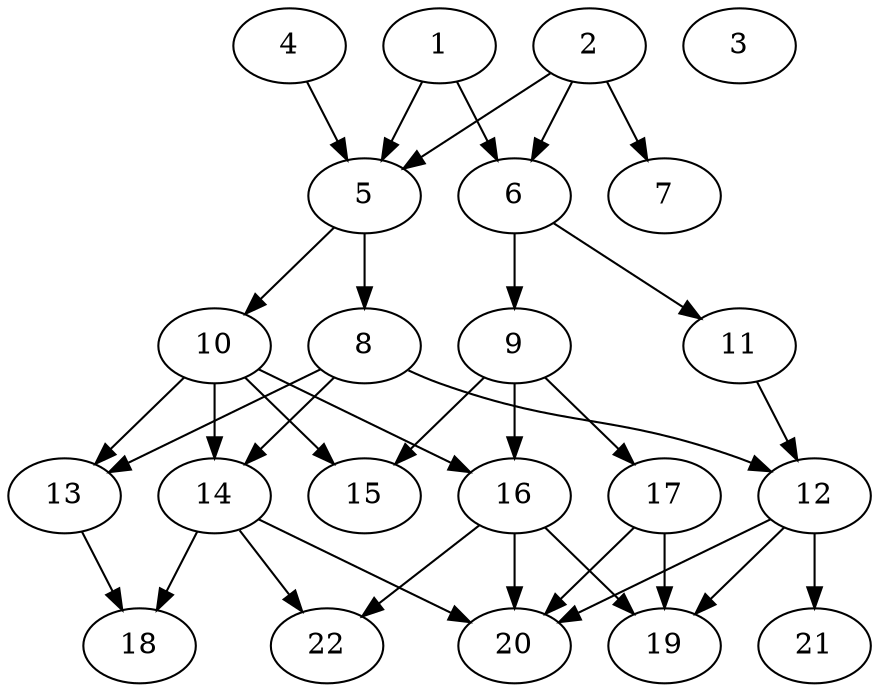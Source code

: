 // DAG (tier=2-normal, mode=data, n=22, ccr=0.447, fat=0.567, density=0.533, regular=0.469, jump=0.177, mindata=2097152, maxdata=16777216)
// DAG automatically generated by daggen at Sun Aug 24 16:33:34 2025
// /home/ermia/Project/Environments/daggen/bin/daggen --dot --ccr 0.447 --fat 0.567 --regular 0.469 --density 0.533 --jump 0.177 --mindata 2097152 --maxdata 16777216 -n 22 
digraph G {
  1 [size="259760507245176029184", alpha="0.17", expect_size="129880253622588014592"]
  1 -> 5 [size ="325690733887488"]
  1 -> 6 [size ="325690733887488"]
  2 [size="780042361009759872", alpha="0.06", expect_size="390021180504879936"]
  2 -> 5 [size ="798260146995200"]
  2 -> 6 [size ="798260146995200"]
  2 -> 7 [size ="798260146995200"]
  3 [size="55355991849355600", alpha="0.02", expect_size="27677995924677800"]
  4 [size="61602474508987128", alpha="0.06", expect_size="30801237254493564"]
  4 -> 5 [size ="67659156684800"]
  5 [size="78476634984581955584", alpha="0.03", expect_size="39238317492290977792"]
  5 -> 8 [size ="146639251570688"]
  5 -> 10 [size ="146639251570688"]
  6 [size="3243924267962319872", alpha="0.09", expect_size="1621962133981159936"]
  6 -> 9 [size ="2245207575756800"]
  6 -> 11 [size ="2245207575756800"]
  7 [size="27395262754298440", alpha="0.11", expect_size="13697631377149220"]
  8 [size="1239731711551449856", alpha="0.15", expect_size="619865855775724928"]
  8 -> 12 [size ="603797374107648"]
  8 -> 13 [size ="603797374107648"]
  8 -> 14 [size ="603797374107648"]
  9 [size="1034934546694568320", alpha="0.18", expect_size="517467273347284160"]
  9 -> 15 [size ="450956667912192"]
  9 -> 16 [size ="450956667912192"]
  9 -> 17 [size ="450956667912192"]
  10 [size="1639645776734744064", alpha="0.01", expect_size="819822888367372032"]
  10 -> 13 [size ="2199332493197312"]
  10 -> 14 [size ="2199332493197312"]
  10 -> 15 [size ="2199332493197312"]
  10 -> 16 [size ="2199332493197312"]
  11 [size="21081512281321212", alpha="0.07", expect_size="10540756140660606"]
  11 -> 12 [size ="357588248035328"]
  12 [size="333910201650295040", alpha="0.06", expect_size="166955100825147520"]
  12 -> 19 [size ="143499689197568"]
  12 -> 20 [size ="143499689197568"]
  12 -> 21 [size ="143499689197568"]
  13 [size="1269447033351835648", alpha="0.14", expect_size="634723516675917824"]
  13 -> 18 [size ="1159532529057792"]
  14 [size="830481489223973504", alpha="0.00", expect_size="415240744611986752"]
  14 -> 18 [size ="1131887091253248"]
  14 -> 20 [size ="1131887091253248"]
  14 -> 22 [size ="1131887091253248"]
  15 [size="1690201387312118", alpha="0.12", expect_size="845100693656059"]
  16 [size="3130379715919508992", alpha="0.02", expect_size="1565189857959754496"]
  16 -> 19 [size ="1329662315724800"]
  16 -> 20 [size ="1329662315724800"]
  16 -> 22 [size ="1329662315724800"]
  17 [size="845688781032914944000", alpha="0.10", expect_size="422844390516457472000"]
  17 -> 19 [size ="715424320716800"]
  17 -> 20 [size ="715424320716800"]
  18 [size="1383805714393212", alpha="0.07", expect_size="691902857196606"]
  19 [size="6402820849062642", alpha="0.06", expect_size="3201410424531321"]
  20 [size="20654464757847576", alpha="0.03", expect_size="10327232378923788"]
  21 [size="510721217546854848", alpha="0.07", expect_size="255360608773427424"]
  22 [size="436112640775650368", alpha="0.06", expect_size="218056320387825184"]
}